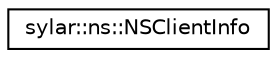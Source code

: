 digraph "类继承关系图"
{
 // LATEX_PDF_SIZE
  edge [fontname="Helvetica",fontsize="10",labelfontname="Helvetica",labelfontsize="10"];
  node [fontname="Helvetica",fontsize="10",shape=record];
  rankdir="LR";
  Node0 [label="sylar::ns::NSClientInfo",height=0.2,width=0.4,color="black", fillcolor="white", style="filled",URL="$classsylar_1_1ns_1_1NSClientInfo.html",tooltip=" "];
}
